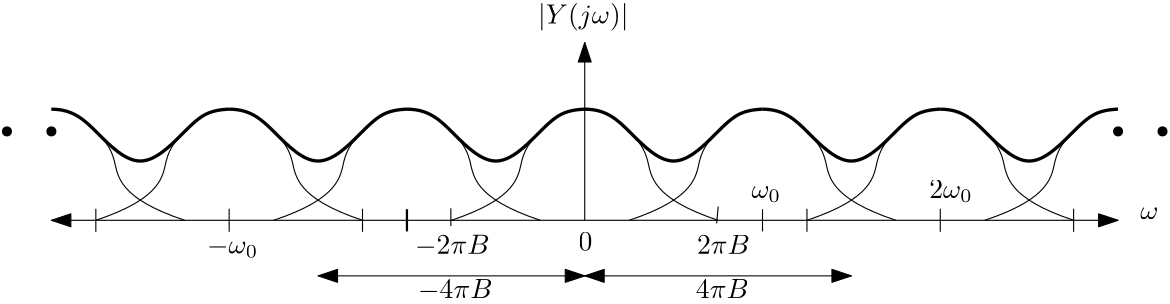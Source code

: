 <?xml version="1.0"?>
<!DOCTYPE ipe SYSTEM "ipe.dtd">
<ipe version="70218" creator="Ipe 7.2.24">
<info created="D:20200608155945" modified="D:20250811112217"/>
<ipestyle name="basic">
<symbol name="arrow/arc(spx)">
<path stroke="sym-stroke" fill="sym-stroke" pen="sym-pen">
0 0 m
-1 0.333 l
-1 -0.333 l
h
</path>
</symbol>
<symbol name="arrow/farc(spx)">
<path stroke="sym-stroke" fill="white" pen="sym-pen">
0 0 m
-1 0.333 l
-1 -0.333 l
h
</path>
</symbol>
<symbol name="arrow/ptarc(spx)">
<path stroke="sym-stroke" fill="sym-stroke" pen="sym-pen">
0 0 m
-1 0.333 l
-0.8 0 l
-1 -0.333 l
h
</path>
</symbol>
<symbol name="arrow/fptarc(spx)">
<path stroke="sym-stroke" fill="white" pen="sym-pen">
0 0 m
-1 0.333 l
-0.8 0 l
-1 -0.333 l
h
</path>
</symbol>
<symbol name="mark/circle(sx)" transformations="translations">
<path fill="sym-stroke">
0.6 0 0 0.6 0 0 e
0.4 0 0 0.4 0 0 e
</path>
</symbol>
<symbol name="mark/disk(sx)" transformations="translations">
<path fill="sym-stroke">
0.6 0 0 0.6 0 0 e
</path>
</symbol>
<symbol name="mark/fdisk(sfx)" transformations="translations">
<group>
<path fill="sym-fill">
0.5 0 0 0.5 0 0 e
</path>
<path fill="sym-stroke" fillrule="eofill">
0.6 0 0 0.6 0 0 e
0.4 0 0 0.4 0 0 e
</path>
</group>
</symbol>
<symbol name="mark/box(sx)" transformations="translations">
<path fill="sym-stroke" fillrule="eofill">
-0.6 -0.6 m
0.6 -0.6 l
0.6 0.6 l
-0.6 0.6 l
h
-0.4 -0.4 m
0.4 -0.4 l
0.4 0.4 l
-0.4 0.4 l
h
</path>
</symbol>
<symbol name="mark/square(sx)" transformations="translations">
<path fill="sym-stroke">
-0.6 -0.6 m
0.6 -0.6 l
0.6 0.6 l
-0.6 0.6 l
h
</path>
</symbol>
<symbol name="mark/fsquare(sfx)" transformations="translations">
<group>
<path fill="sym-fill">
-0.5 -0.5 m
0.5 -0.5 l
0.5 0.5 l
-0.5 0.5 l
h
</path>
<path fill="sym-stroke" fillrule="eofill">
-0.6 -0.6 m
0.6 -0.6 l
0.6 0.6 l
-0.6 0.6 l
h
-0.4 -0.4 m
0.4 -0.4 l
0.4 0.4 l
-0.4 0.4 l
h
</path>
</group>
</symbol>
<symbol name="mark/cross(sx)" transformations="translations">
<group>
<path fill="sym-stroke">
-0.43 -0.57 m
0.57 0.43 l
0.43 0.57 l
-0.57 -0.43 l
h
</path>
<path fill="sym-stroke">
-0.43 0.57 m
0.57 -0.43 l
0.43 -0.57 l
-0.57 0.43 l
h
</path>
</group>
</symbol>
<symbol name="arrow/fnormal(spx)">
<path stroke="sym-stroke" fill="white" pen="sym-pen">
0 0 m
-1 0.333 l
-1 -0.333 l
h
</path>
</symbol>
<symbol name="arrow/pointed(spx)">
<path stroke="sym-stroke" fill="sym-stroke" pen="sym-pen">
0 0 m
-1 0.333 l
-0.8 0 l
-1 -0.333 l
h
</path>
</symbol>
<symbol name="arrow/fpointed(spx)">
<path stroke="sym-stroke" fill="white" pen="sym-pen">
0 0 m
-1 0.333 l
-0.8 0 l
-1 -0.333 l
h
</path>
</symbol>
<symbol name="arrow/linear(spx)">
<path stroke="sym-stroke" pen="sym-pen">
-1 0.333 m
0 0 l
-1 -0.333 l
</path>
</symbol>
<symbol name="arrow/fdouble(spx)">
<path stroke="sym-stroke" fill="white" pen="sym-pen">
0 0 m
-1 0.333 l
-1 -0.333 l
h
-1 0 m
-2 0.333 l
-2 -0.333 l
h
</path>
</symbol>
<symbol name="arrow/double(spx)">
<path stroke="sym-stroke" fill="sym-stroke" pen="sym-pen">
0 0 m
-1 0.333 l
-1 -0.333 l
h
-1 0 m
-2 0.333 l
-2 -0.333 l
h
</path>
</symbol>
<symbol name="arrow/mid-normal(spx)">
<path stroke="sym-stroke" fill="sym-stroke" pen="sym-pen">
0.5 0 m
-0.5 0.333 l
-0.5 -0.333 l
h
</path>
</symbol>
<symbol name="arrow/mid-fnormal(spx)">
<path stroke="sym-stroke" fill="white" pen="sym-pen">
0.5 0 m
-0.5 0.333 l
-0.5 -0.333 l
h
</path>
</symbol>
<symbol name="arrow/mid-pointed(spx)">
<path stroke="sym-stroke" fill="sym-stroke" pen="sym-pen">
0.5 0 m
-0.5 0.333 l
-0.3 0 l
-0.5 -0.333 l
h
</path>
</symbol>
<symbol name="arrow/mid-fpointed(spx)">
<path stroke="sym-stroke" fill="white" pen="sym-pen">
0.5 0 m
-0.5 0.333 l
-0.3 0 l
-0.5 -0.333 l
h
</path>
</symbol>
<symbol name="arrow/mid-double(spx)">
<path stroke="sym-stroke" fill="sym-stroke" pen="sym-pen">
1 0 m
0 0.333 l
0 -0.333 l
h
0 0 m
-1 0.333 l
-1 -0.333 l
h
</path>
</symbol>
<symbol name="arrow/mid-fdouble(spx)">
<path stroke="sym-stroke" fill="white" pen="sym-pen">
1 0 m
0 0.333 l
0 -0.333 l
h
0 0 m
-1 0.333 l
-1 -0.333 l
h
</path>
</symbol>
<anglesize name="22.5 deg" value="22.5"/>
<anglesize name="30 deg" value="30"/>
<anglesize name="45 deg" value="45"/>
<anglesize name="60 deg" value="60"/>
<anglesize name="90 deg" value="90"/>
<arrowsize name="large" value="10"/>
<arrowsize name="small" value="5"/>
<arrowsize name="tiny" value="3"/>
<color name="blue" value="0 0 1"/>
<color name="brown" value="0.647 0.165 0.165"/>
<color name="darkblue" value="0 0 0.545"/>
<color name="darkcyan" value="0 0.545 0.545"/>
<color name="darkgray" value="0.663"/>
<color name="darkgreen" value="0 0.392 0"/>
<color name="darkmagenta" value="0.545 0 0.545"/>
<color name="darkorange" value="1 0.549 0"/>
<color name="darkred" value="0.545 0 0"/>
<color name="gold" value="1 0.843 0"/>
<color name="gray" value="0.745"/>
<color name="green" value="0 1 0"/>
<color name="lightblue" value="0.678 0.847 0.902"/>
<color name="lightcyan" value="0.878 1 1"/>
<color name="lightgray" value="0.827"/>
<color name="lightgreen" value="0.565 0.933 0.565"/>
<color name="lightyellow" value="1 1 0.878"/>
<color name="navy" value="0 0 0.502"/>
<color name="orange" value="1 0.647 0"/>
<color name="pink" value="1 0.753 0.796"/>
<color name="purple" value="0.627 0.125 0.941"/>
<color name="red" value="1 0 0"/>
<color name="seagreen" value="0.18 0.545 0.341"/>
<color name="turquoise" value="0.251 0.878 0.816"/>
<color name="violet" value="0.933 0.51 0.933"/>
<color name="yellow" value="1 1 0"/>
<dashstyle name="dash dot dotted" value="[4 2 1 2 1 2] 0"/>
<dashstyle name="dash dotted" value="[4 2 1 2] 0"/>
<dashstyle name="dashed" value="[4] 0"/>
<dashstyle name="dotted" value="[1 3] 0"/>
<gridsize name="10 pts (~3.5 mm)" value="10"/>
<gridsize name="14 pts (~5 mm)" value="14"/>
<gridsize name="16 pts (~6 mm)" value="16"/>
<gridsize name="20 pts (~7 mm)" value="20"/>
<gridsize name="28 pts (~10 mm)" value="28"/>
<gridsize name="32 pts (~12 mm)" value="32"/>
<gridsize name="4 pts" value="4"/>
<gridsize name="56 pts (~20 mm)" value="56"/>
<gridsize name="8 pts (~3 mm)" value="8"/>
<opacity name="10%" value="0.1"/>
<opacity name="30%" value="0.3"/>
<opacity name="50%" value="0.5"/>
<opacity name="75%" value="0.75"/>
<pen name="fat" value="1.2"/>
<pen name="heavier" value="0.8"/>
<pen name="ultrafat" value="2"/>
<symbolsize name="large" value="5"/>
<symbolsize name="small" value="2"/>
<symbolsize name="tiny" value="1.1"/>
<textsize name="Huge" value="\Huge"/>
<textsize name="LARGE" value="\LARGE"/>
<textsize name="Large" value="\Large"/>
<textsize name="footnote" value="\footnotesize"/>
<textsize name="huge" value="\huge"/>
<textsize name="large" value="\large"/>
<textsize name="small" value="\small"/>
<textsize name="tiny" value="\tiny"/>
<textstyle name="center" begin="\begin{center}" end="\end{center}"/>
<textstyle name="item" begin="\begin{itemize}\item{}" end="\end{itemize}"/>
<textstyle name="itemize" begin="\begin{itemize}" end="\end{itemize}"/>
<tiling name="falling" angle="-60" step="4" width="1"/>
<tiling name="rising" angle="30" step="4" width="1"/>
</ipestyle>
<page>
<layer name="alpha"/>
<view layers="alpha" active="alpha"/>
<path layer="alpha" stroke="black" arrow="normal/normal">
256 704 m
256 768 l
</path>
<text matrix="1 0 0 1 -16.8017 -9.16527" transformations="translations" pos="256 784" stroke="black" type="label" width="32.513" height="7.473" depth="2.49" valign="baseline" style="math">|Y(j\omega)|</text>
<text matrix="1 0 0 1 64 0" transformations="translations" pos="391.992 704.407" stroke="black" type="label" width="6.559" height="4.289" depth="0" valign="baseline" style="math">\omega</text>
<path stroke="black">
304.062 708.967 m
303.493 702.886 l
</path>
<path stroke="black">
207.807 708.326 m
207.807 701.95 l
</path>
<path stroke="black">
256 744 m
264 744
272 736
280 728
280 712
304 704 c
</path>
<path stroke="black">
256 744 m
248 744
240 736
232 728
232 712
208 704 c
</path>
<text matrix="1 0 0 1 0 -2.32093" transformations="translations" pos="296.41 694.258" stroke="black" type="label" width="19.074" height="6.808" depth="0" valign="baseline" style="math">2\pi B</text>
<text matrix="1 0 0 1 -3.32113 -2.84277" transformations="translations" pos="198.235 694.806" stroke="black" type="label" width="26.823" height="6.808" depth="0.83" valign="baseline" style="math">-2\pi B</text>
<path stroke="black" arrow="normal/normal" rarrow="normal/normal">
64 704 m
448 704 l
</path>
<path matrix="1 0 0 1 64 0" stroke="black">
256 744 m
264 744
272 736
280 728
280 712
304 704 c
</path>
<path matrix="1 0 0 1 64 0" stroke="black">
256 744 m
248 744
240 736
232 728
232 712
208 704 c
</path>
<path matrix="1 0 0 1 -64 0" stroke="black">
256 744 m
264 744
272 736
280 728
280 712
304 704 c
</path>
<path matrix="1 0 0 1 -64 0" stroke="black">
256 744 m
248 744
240 736
232 728
232 712
208 704 c
</path>
<use matrix="1 0 0 1 -48 0" name="mark/disk(sx)" pos="96 736" size="normal" stroke="black"/>
<use name="mark/disk(sx)" pos="64 736" size="normal" stroke="black"/>
<use matrix="1 0 0 1 48 0" name="mark/disk(sx)" pos="416 736" size="normal" stroke="black"/>
<use name="mark/disk(sx)" pos="448 736" size="normal" stroke="black"/>
<path stroke="black">
384 708 m
384 700 l
h
</path>
<path stroke="black">
432 708 m
432 700 l
h
</path>
<path stroke="black">
336 708 m
336 700 l
h
</path>
<path stroke="black">
176 708 m
176 700 l
h
</path>
<path stroke="black">
128 708 m
128 700 l
h
</path>
<path stroke="black">
80 708 m
80 700 l
h
</path>
<text matrix="1 0 0 1 -68 20" transformations="translations" pos="384 692" stroke="black" type="label" width="10.671" height="4.294" depth="1.49" valign="baseline" style="math">\omega_0</text>
<text matrix="1 0 0 1 -4 0" transformations="translations" pos="124 692" stroke="black" type="label" width="18.419" height="5.816" depth="1.49" valign="baseline" style="math">-\omega_0</text>
<text matrix="1 0 0 1 -2.23217 -2.97065" transformations="translations" pos="256 696" stroke="black" type="label" width="4.981" height="6.42" depth="0" valign="baseline" style="math">0</text>
<path stroke="black" arrow="normal/normal" rarrow="normal/normal">
256 684 m
352 684 l
</path>
<text transformations="translations" pos="296 676" stroke="black" type="label" width="19.074" height="6.808" depth="0" valign="baseline" style="math">4\pi B</text>
<path matrix="1 0 0 1 -96 0" stroke="black" arrow="normal/normal" rarrow="normal/normal">
256 684 m
352 684 l
</path>
<text matrix="1 0 0 1 -100 0" transformations="translations" pos="296 676" stroke="black" type="label" width="26.823" height="6.808" depth="0.83" valign="baseline" style="math">-4\pi B</text>
<path matrix="1 0 0 1 -128 0" stroke="black">
256 744 m
264 744
272 736
280 728
280 712
304 704 c
</path>
<path matrix="1 0 0 1 -128 0" stroke="black">
256 744 m
248 744
240 736
232 728
232 712
208 704 c
</path>
<path matrix="1 0 0 1 128 0" stroke="black">
256 744 m
248 744
240 736
232 728
232 712
208 704 c
</path>
<path matrix="1 0 0 1 128 0" stroke="black">
256 744 m
264 744
272 736
280 728
280 712
304 704 c
</path>
<text matrix="1 0 0 1 -4 20" transformations="translations" pos="384 692" stroke="black" type="label" width="15.652" height="6.425" depth="1.49" valign="baseline" style="math">2\omega_0</text>
<path stroke="black">
320 708 m
320 700 l
</path>
<path stroke="black" pen="heavier">
192 708 m
192 700 l
</path>
<path stroke="black" pen="fat">
256 744 m
264 744
272 736
288 720
304 736
312 744
320 744
320 744 c
</path>
<path matrix="1 0 0 1 64 0" stroke="black" pen="fat">
256 744 m
264 744
272 736
288 720
304 736
312 744
320 744
320 744 c
</path>
<path matrix="1 0 0 1 -64 0" stroke="black" pen="fat">
256 744 m
264 744
272 736
288 720
304 736
312 744
320 744
320 744 c
</path>
<path matrix="1 0 0 1 -128 0" stroke="black" pen="fat">
256 744 m
264 744
272 736
288 720
304 736
312 744
320 744
320 744 c
</path>
<path matrix="1 0 0 1 128 0" stroke="black" pen="fat">
256 744 m
264 744
272 736
288 720
304 736
312 744
320 744
320 744 c
</path>
<path matrix="1 0 0 1 -192 0" stroke="black" pen="fat">
256 744 m
264 744
272 736
288 720
304 736
312 744
320 744
320 744 c
</path>
<path matrix="1 0 0 1 192 0" stroke="black">
256 744 m
248 744
240 736
232 728
232 712
208 704 c
</path>
<path matrix="1 0 0 1 -192 0" stroke="black">
256 744 m
264 744
272 736
280 728
280 712
304 704 c
</path>
</page>
</ipe>
